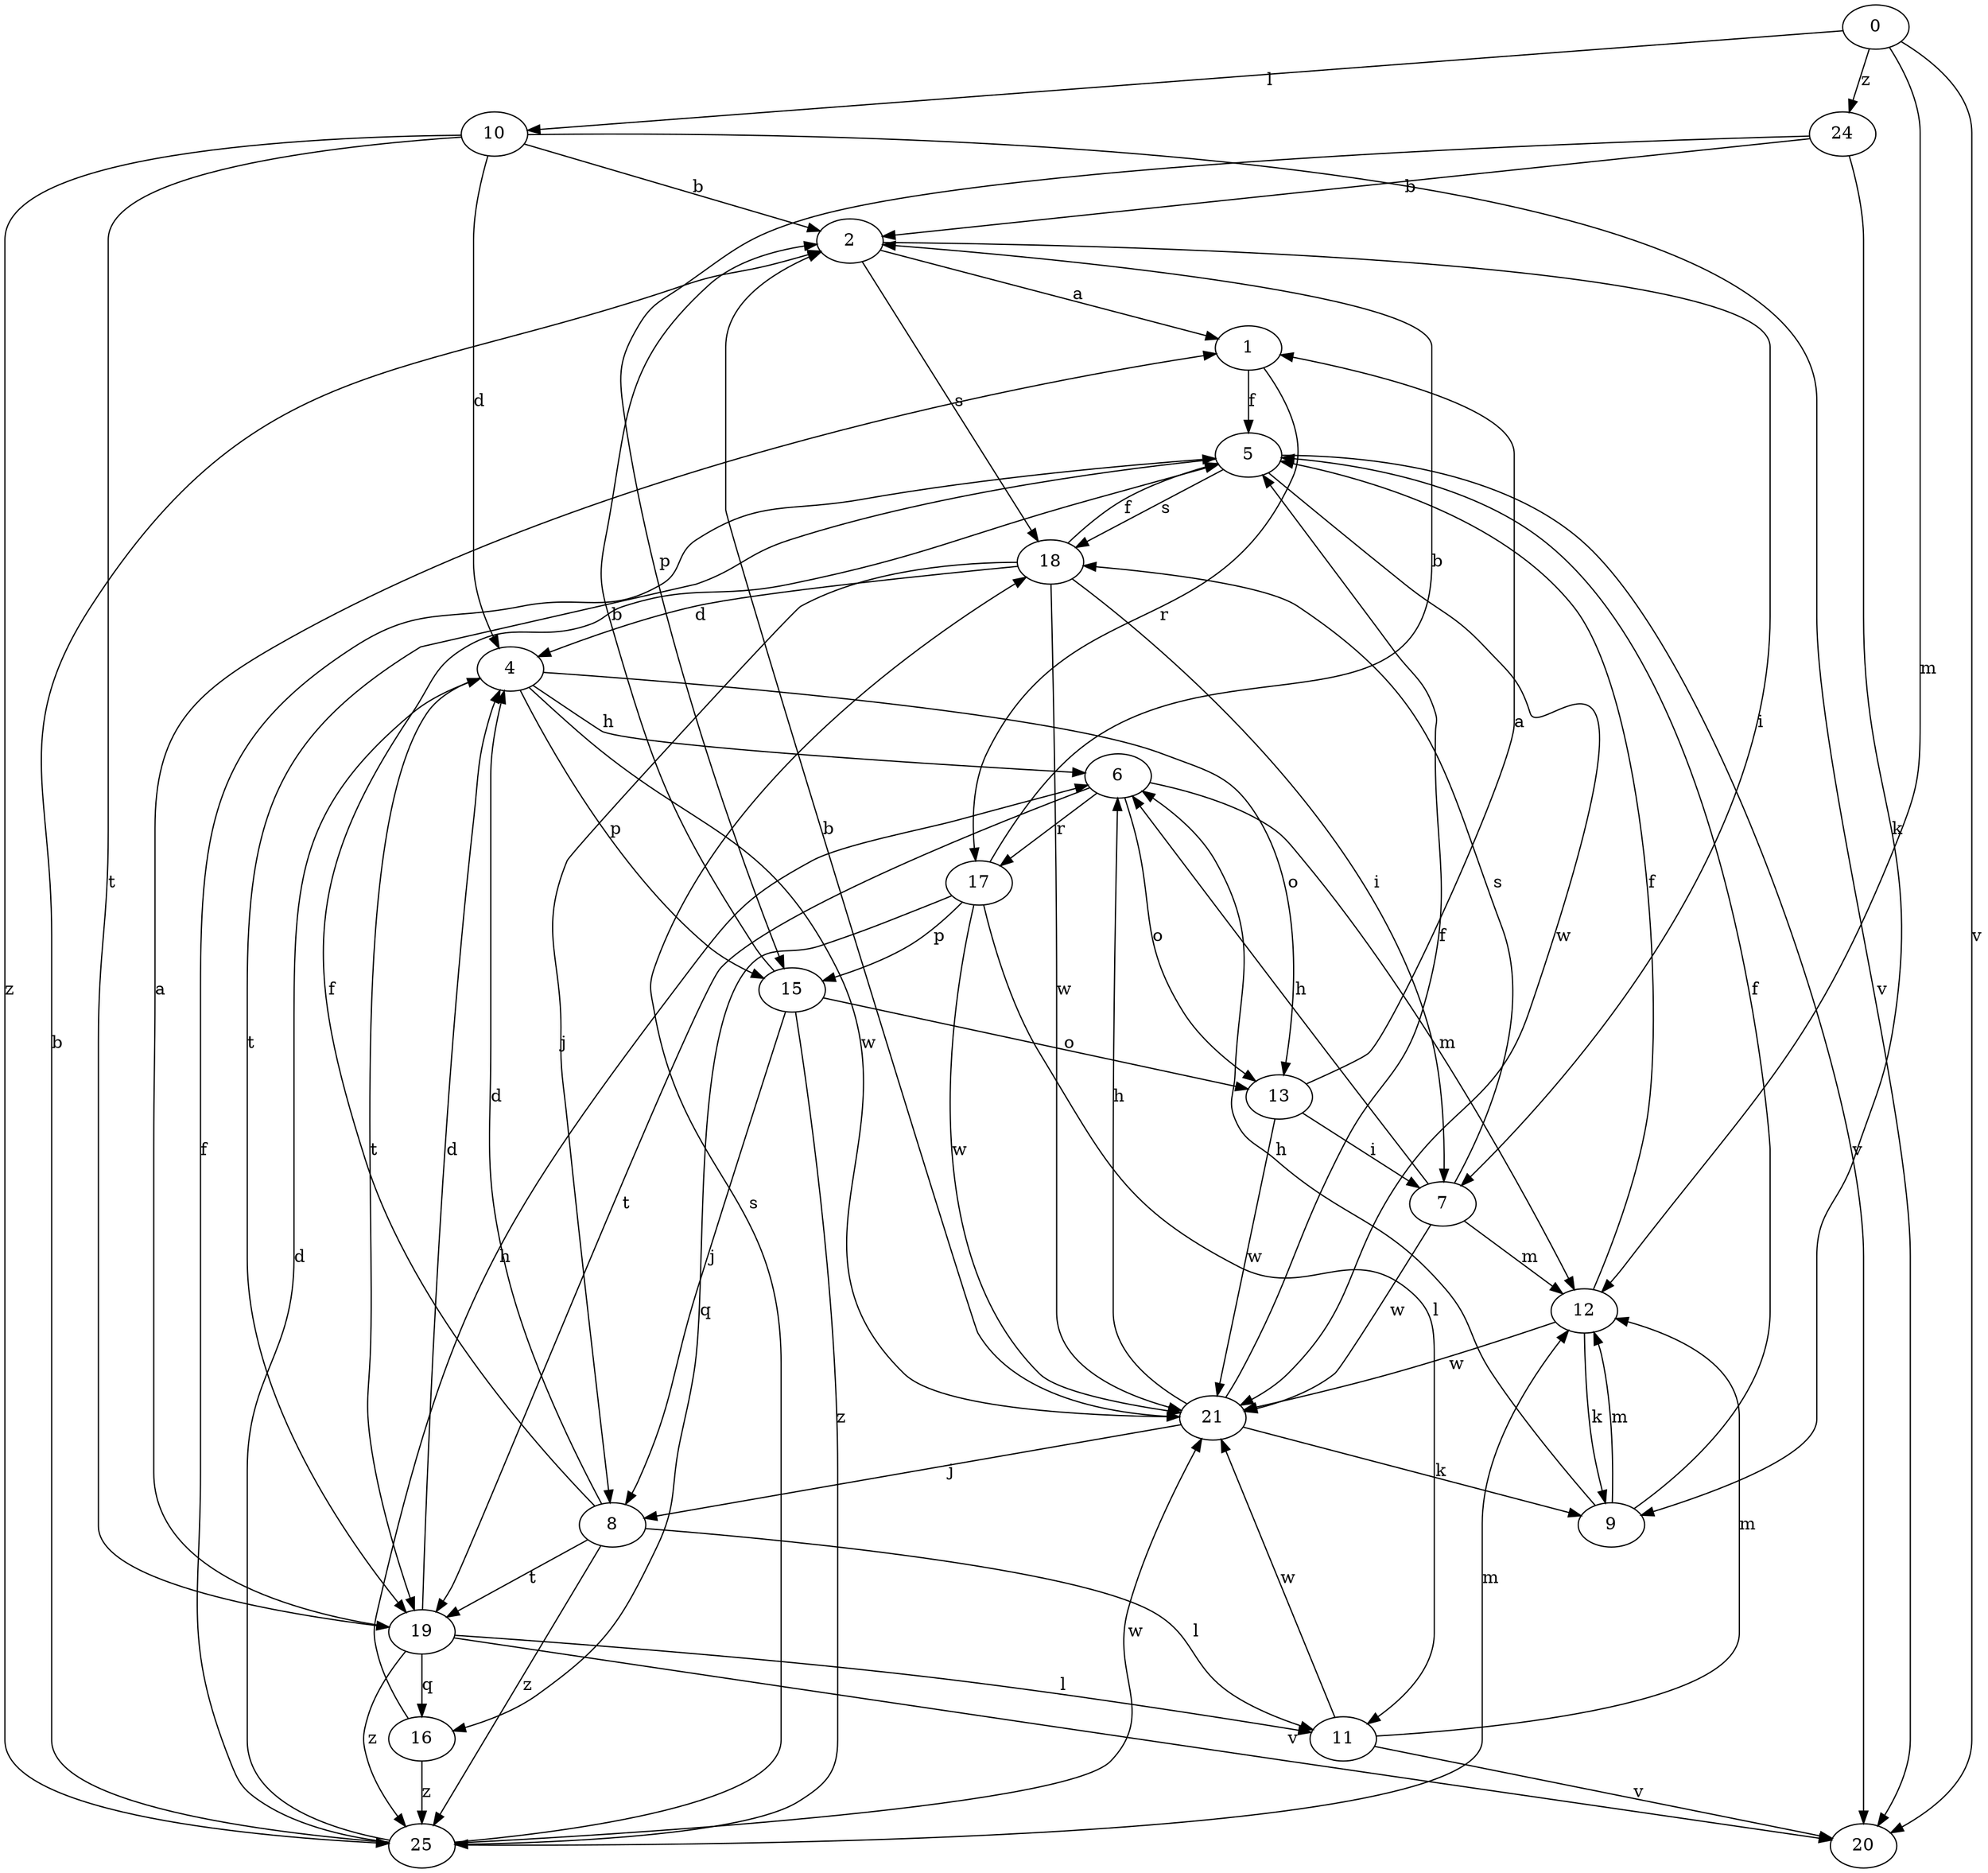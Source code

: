 strict digraph  {
0;
1;
2;
4;
5;
6;
7;
8;
9;
10;
11;
12;
13;
15;
16;
17;
18;
19;
20;
21;
24;
25;
0 -> 10  [label=l];
0 -> 12  [label=m];
0 -> 20  [label=v];
0 -> 24  [label=z];
1 -> 5  [label=f];
1 -> 17  [label=r];
2 -> 1  [label=a];
2 -> 7  [label=i];
2 -> 18  [label=s];
4 -> 6  [label=h];
4 -> 13  [label=o];
4 -> 15  [label=p];
4 -> 19  [label=t];
4 -> 21  [label=w];
5 -> 18  [label=s];
5 -> 19  [label=t];
5 -> 20  [label=v];
5 -> 21  [label=w];
6 -> 12  [label=m];
6 -> 13  [label=o];
6 -> 17  [label=r];
6 -> 19  [label=t];
7 -> 6  [label=h];
7 -> 12  [label=m];
7 -> 18  [label=s];
7 -> 21  [label=w];
8 -> 4  [label=d];
8 -> 5  [label=f];
8 -> 11  [label=l];
8 -> 19  [label=t];
8 -> 25  [label=z];
9 -> 5  [label=f];
9 -> 6  [label=h];
9 -> 12  [label=m];
10 -> 2  [label=b];
10 -> 4  [label=d];
10 -> 19  [label=t];
10 -> 20  [label=v];
10 -> 25  [label=z];
11 -> 12  [label=m];
11 -> 20  [label=v];
11 -> 21  [label=w];
12 -> 5  [label=f];
12 -> 9  [label=k];
12 -> 21  [label=w];
13 -> 1  [label=a];
13 -> 7  [label=i];
13 -> 21  [label=w];
15 -> 2  [label=b];
15 -> 8  [label=j];
15 -> 13  [label=o];
15 -> 25  [label=z];
16 -> 6  [label=h];
16 -> 25  [label=z];
17 -> 2  [label=b];
17 -> 11  [label=l];
17 -> 15  [label=p];
17 -> 16  [label=q];
17 -> 21  [label=w];
18 -> 4  [label=d];
18 -> 5  [label=f];
18 -> 7  [label=i];
18 -> 8  [label=j];
18 -> 21  [label=w];
19 -> 1  [label=a];
19 -> 4  [label=d];
19 -> 11  [label=l];
19 -> 16  [label=q];
19 -> 20  [label=v];
19 -> 25  [label=z];
21 -> 2  [label=b];
21 -> 5  [label=f];
21 -> 6  [label=h];
21 -> 8  [label=j];
21 -> 9  [label=k];
24 -> 2  [label=b];
24 -> 9  [label=k];
24 -> 15  [label=p];
25 -> 2  [label=b];
25 -> 4  [label=d];
25 -> 5  [label=f];
25 -> 12  [label=m];
25 -> 18  [label=s];
25 -> 21  [label=w];
}
